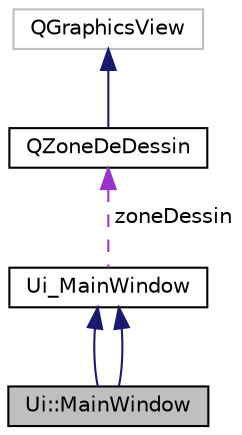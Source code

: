 digraph "Ui::MainWindow"
{
  edge [fontname="Helvetica",fontsize="10",labelfontname="Helvetica",labelfontsize="10"];
  node [fontname="Helvetica",fontsize="10",shape=record];
  Node2 [label="Ui::MainWindow",height=0.2,width=0.4,color="black", fillcolor="grey75", style="filled", fontcolor="black"];
  Node3 -> Node2 [dir="back",color="midnightblue",fontsize="10",style="solid",fontname="Helvetica"];
  Node3 [label="Ui_MainWindow",height=0.2,width=0.4,color="black", fillcolor="white", style="filled",URL="$classUi__MainWindow.html",tooltip="Classe Ui_MainWindow Classe Créé automatiquement par Qt. "];
  Node4 -> Node3 [dir="back",color="darkorchid3",fontsize="10",style="dashed",label=" zoneDessin" ,fontname="Helvetica"];
  Node4 [label="QZoneDeDessin",height=0.2,width=0.4,color="black", fillcolor="white", style="filled",URL="$classQZoneDeDessin.html"];
  Node5 -> Node4 [dir="back",color="midnightblue",fontsize="10",style="solid",fontname="Helvetica"];
  Node5 [label="QGraphicsView",height=0.2,width=0.4,color="grey75", fillcolor="white", style="filled"];
  Node3 -> Node2 [dir="back",color="midnightblue",fontsize="10",style="solid",fontname="Helvetica"];
}

